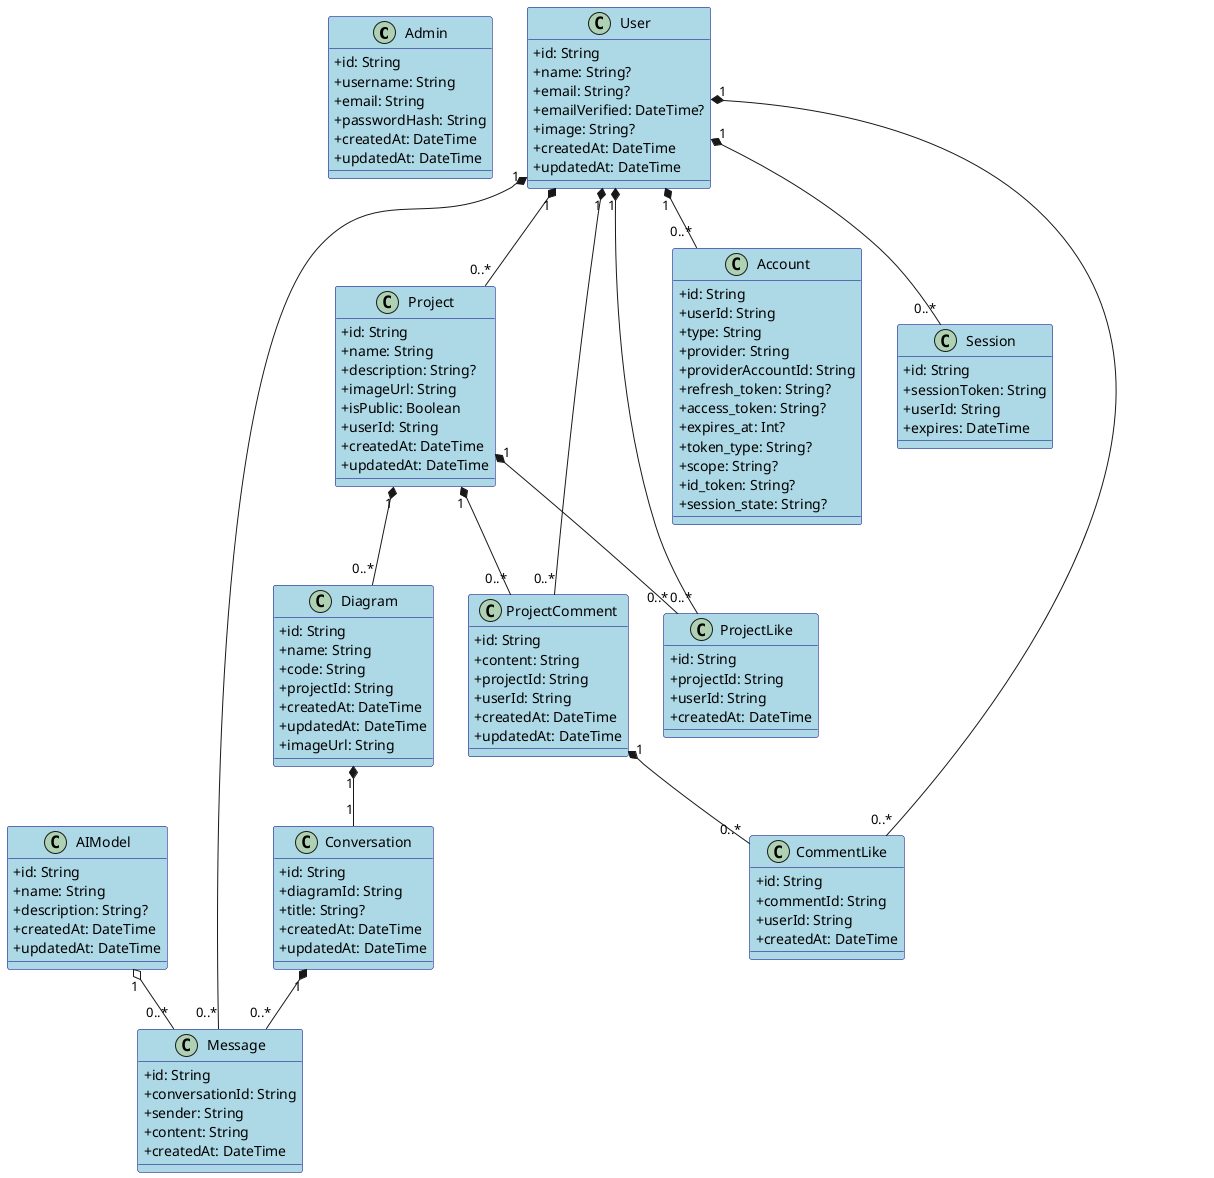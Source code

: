 @startuml

skinparam classAttributeIconSize 0
skinparam classBackgroundColor LightBlue
skinparam classBorderColor Navy
skinparam classFontColor Black
skinparam classFontSize 14

class Admin {
  + id: String
  + username: String
  + email: String
  + passwordHash: String
  + createdAt: DateTime
  + updatedAt: DateTime
}

class AIModel {
  + id: String
  + name: String
  + description: String?
  + createdAt: DateTime
  + updatedAt: DateTime
}

class Conversation {
  + id: String
  + diagramId: String
  + title: String?
  + createdAt: DateTime
  + updatedAt: DateTime
}

class Message {
  + id: String
  + conversationId: String
  + sender: String
  + content: String
  + createdAt: DateTime
}

class Account {
  + id: String
  + userId: String
  + type: String
  + provider: String
  + providerAccountId: String
  + refresh_token: String?
  + access_token: String?
  + expires_at: Int?
  + token_type: String?
  + scope: String?
  + id_token: String?
  + session_state: String?
}

class Session {
  + id: String
  + sessionToken: String
  + userId: String
  + expires: DateTime
}

class User {
  + id: String
  + name: String?
  + email: String?
  + emailVerified: DateTime?
  + image: String?
  + createdAt: DateTime
  + updatedAt: DateTime
}

class Project {
  + id: String
  + name: String
  + description: String?
  + imageUrl: String
  + isPublic: Boolean
  + userId: String
  + createdAt: DateTime
  + updatedAt: DateTime
}

class Diagram {
  + id: String
  + name: String
  + code: String
  + projectId: String
  + createdAt: DateTime
  + updatedAt: DateTime
  + imageUrl: String
}

class ProjectComment {
  + id: String
  + content: String
  + projectId: String
  + userId: String
  + createdAt: DateTime
  + updatedAt: DateTime
}

class ProjectLike {
  + id: String
  + projectId: String
  + userId: String
  + createdAt: DateTime
}

class CommentLike {
  + id: String
  + commentId: String
  + userId: String
  + createdAt: DateTime
}

' Relationships
'Admin "1" -- "0..*" AIModel

User "1" *-- "0..*" Account
User "1" *-- "0..*" Session
User "1" *-- "0..*" Message
User "1" *-- "0..*" Project
User "1" *-- "0..*" ProjectComment
User "1" *-- "0..*" ProjectLike
User "1" *-- "0..*" CommentLike
ProjectComment "1" *-- "0..*" CommentLike

AIModel "1" o-- "0..*" Message
Conversation "1" *-- "0..*" Message
Project "1" *-- "0..*" Diagram
Project "1" *-- "0..*" ProjectComment
Project "1" *-- "0..*" ProjectLike
Diagram "1" *-- "1" Conversation

@enduml
